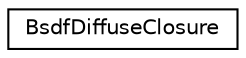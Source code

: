 digraph G
{
  edge [fontname="Helvetica",fontsize="10",labelfontname="Helvetica",labelfontsize="10"];
  node [fontname="Helvetica",fontsize="10",shape=record];
  rankdir=LR;
  Node1 [label="BsdfDiffuseClosure",height=0.2,width=0.4,color="black", fillcolor="white", style="filled",URL="$db/d25/structBsdfDiffuseClosure.html"];
}
